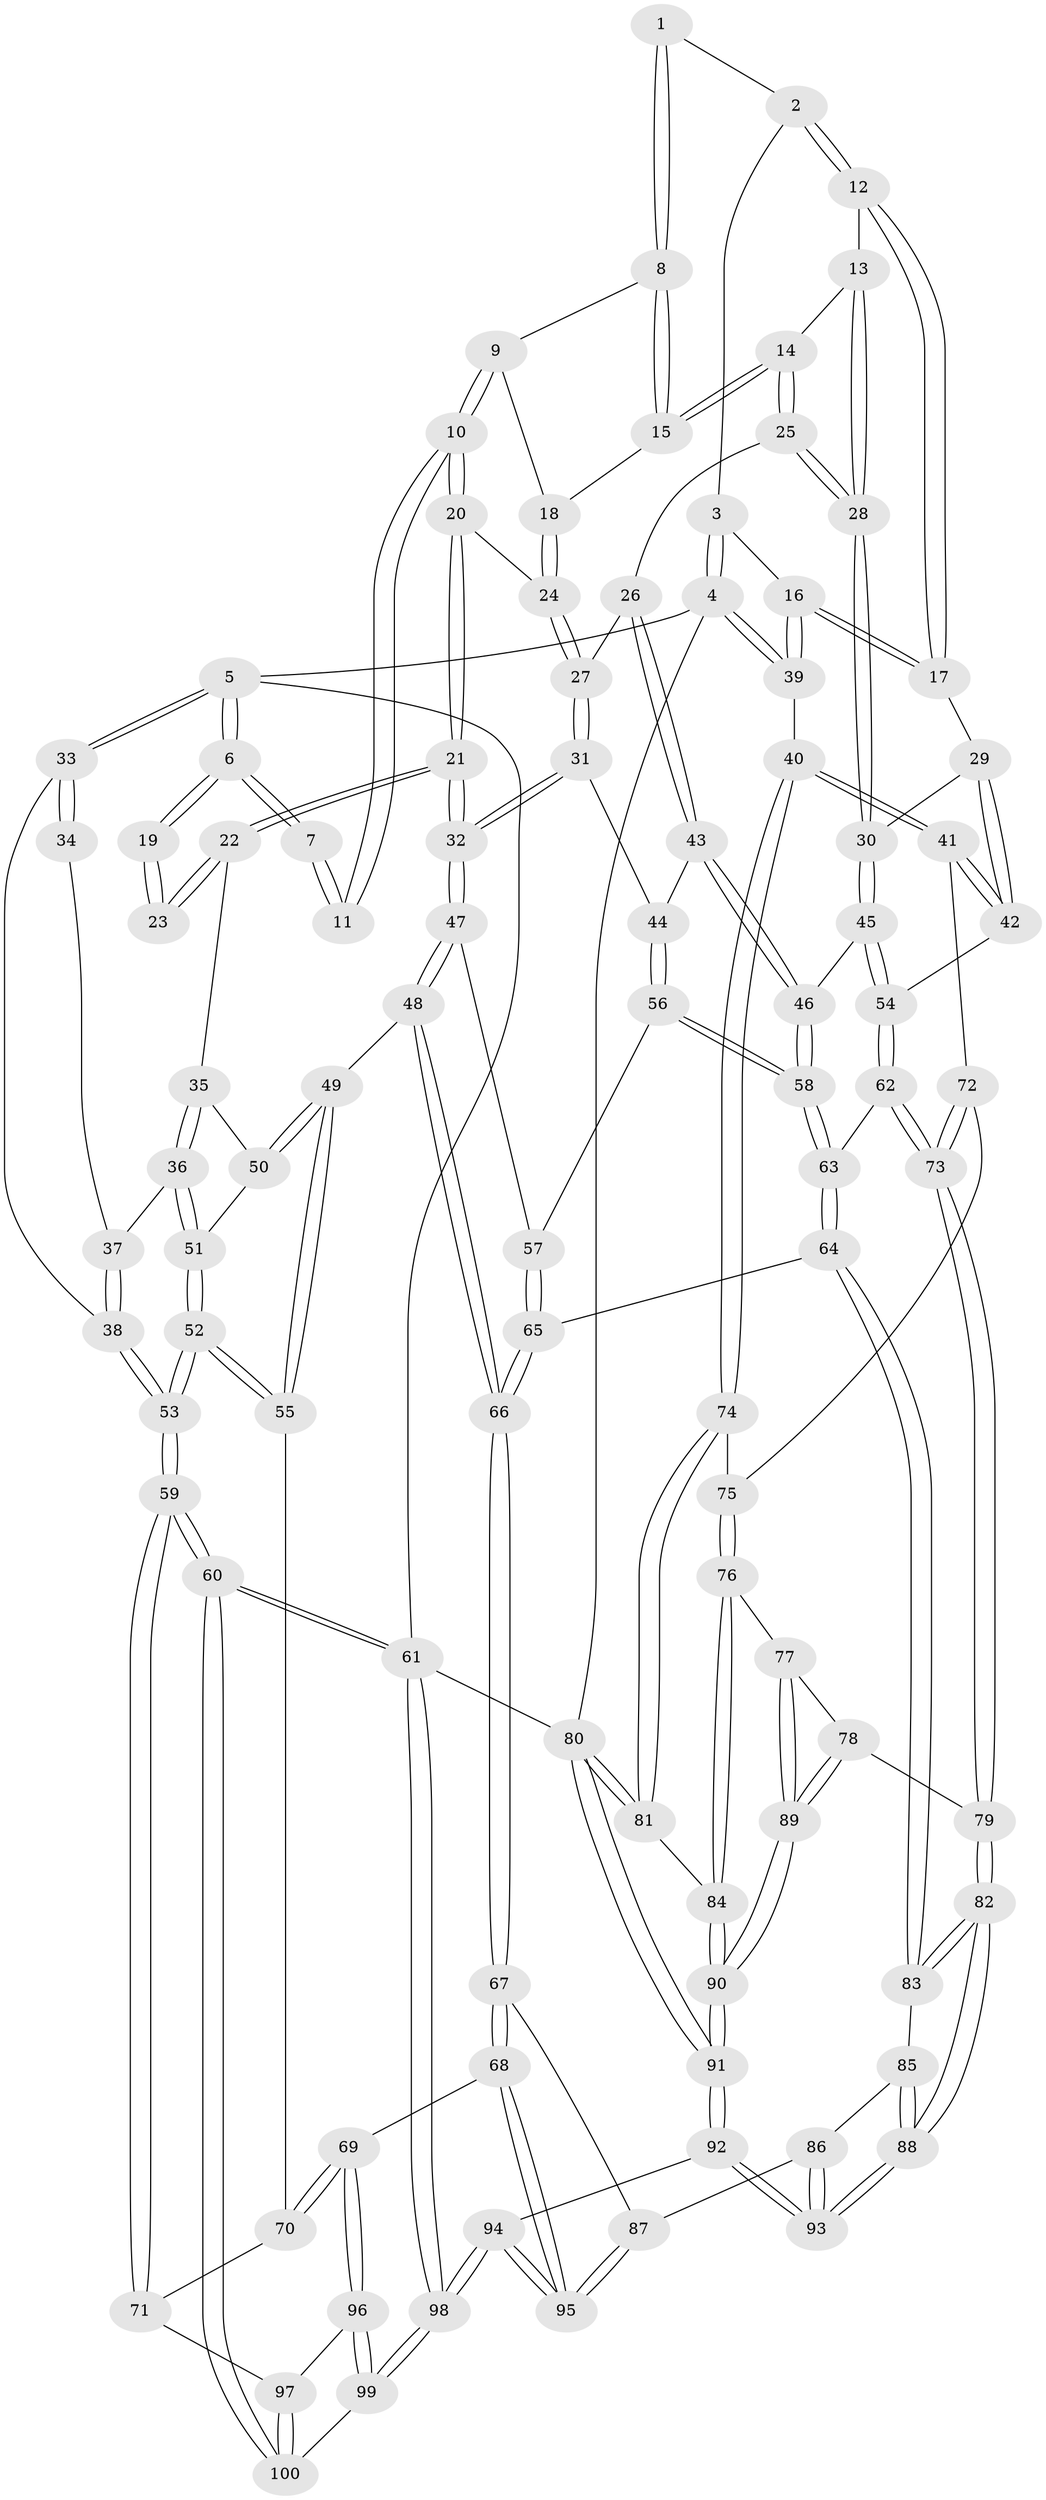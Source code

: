 // coarse degree distribution, {3: 0.1, 4: 0.38571428571428573, 7: 0.014285714285714285, 6: 0.12857142857142856, 5: 0.34285714285714286, 2: 0.02857142857142857}
// Generated by graph-tools (version 1.1) at 2025/24/03/03/25 07:24:37]
// undirected, 100 vertices, 247 edges
graph export_dot {
graph [start="1"]
  node [color=gray90,style=filled];
  1 [pos="+0.5701227283461168+0"];
  2 [pos="+0.7383246024607835+0"];
  3 [pos="+0.9230554485780421+0"];
  4 [pos="+1+0"];
  5 [pos="+0+0"];
  6 [pos="+0+0"];
  7 [pos="+0.33304459930088587+0"];
  8 [pos="+0.5372999637896312+0.020854775655302884"];
  9 [pos="+0.4561229476880804+0.12361852241357477"];
  10 [pos="+0.35832042821365473+0.1508661505628054"];
  11 [pos="+0.3357175455234234+0.11817048718109593"];
  12 [pos="+0.7984717503934426+0.14193366225555606"];
  13 [pos="+0.6162856516717665+0.2066706373266642"];
  14 [pos="+0.5886174223799399+0.2046100636360059"];
  15 [pos="+0.5726611470497961+0.18596522488708508"];
  16 [pos="+0.9922476976051967+0.25387526474514666"];
  17 [pos="+0.8267754322331149+0.18271667051162574"];
  18 [pos="+0.4815479226109623+0.19234267844486802"];
  19 [pos="+0.26092065600915604+0.1370713761161759"];
  20 [pos="+0.36202138609708673+0.22705705536046458"];
  21 [pos="+0.27365445601561866+0.31559680546434665"];
  22 [pos="+0.2272972065897511+0.2943112196090011"];
  23 [pos="+0.1764118943090842+0.24118460458956664"];
  24 [pos="+0.4368964126600855+0.2465667621019241"];
  25 [pos="+0.5447620330893457+0.2844777517445916"];
  26 [pos="+0.5001162734901757+0.3151963012247243"];
  27 [pos="+0.48864557441694767+0.30907863469918806"];
  28 [pos="+0.6748593412217734+0.3561108103693816"];
  29 [pos="+0.7523828260613223+0.3099630255617774"];
  30 [pos="+0.6764736810201378+0.35798926807145887"];
  31 [pos="+0.3147619683709833+0.38546079951863"];
  32 [pos="+0.3021373653027026+0.3853091231300605"];
  33 [pos="+0+0"];
  34 [pos="+0.174894496639515+0.24047490320862333"];
  35 [pos="+0.15992968883781258+0.3584051966029132"];
  36 [pos="+0.08384299889674544+0.38338187980236677"];
  37 [pos="+0.07753414679092652+0.3453884362210877"];
  38 [pos="+0+0"];
  39 [pos="+1+0.33926651446551104"];
  40 [pos="+1+0.40333153992632237"];
  41 [pos="+1+0.42309262189478847"];
  42 [pos="+0.8553666719485993+0.47119881598656516"];
  43 [pos="+0.5168601877828645+0.4067211590218585"];
  44 [pos="+0.4747073973952802+0.43170058879451656"];
  45 [pos="+0.6598801889166211+0.4065155375593589"];
  46 [pos="+0.5722157924840665+0.43242986614644263"];
  47 [pos="+0.2789918307853246+0.47824922489344573"];
  48 [pos="+0.25590451471922177+0.506958864134519"];
  49 [pos="+0.22299784454106536+0.5201138478802855"];
  50 [pos="+0.15391682485098562+0.4114966092660529"];
  51 [pos="+0.06075521873353372+0.42773566573345123"];
  52 [pos="+0+0.5150747897160192"];
  53 [pos="+0+0.5692653347379857"];
  54 [pos="+0.7602247202253885+0.5336322244181971"];
  55 [pos="+0.21584333631332472+0.5245842862951277"];
  56 [pos="+0.4522188162875998+0.49364340376042526"];
  57 [pos="+0.43194156762978464+0.5262582060784244"];
  58 [pos="+0.5695426106284951+0.532643319399705"];
  59 [pos="+0+0.6614572770557414"];
  60 [pos="+0+0.934179414089269"];
  61 [pos="+0+1"];
  62 [pos="+0.7457759385527055+0.5774896690901012"];
  63 [pos="+0.5745906437104962+0.5666256790952561"];
  64 [pos="+0.5220536443315567+0.6225023058166382"];
  65 [pos="+0.46145070615848444+0.6203310074379887"];
  66 [pos="+0.3792610973386118+0.68411145283491"];
  67 [pos="+0.36937459708227594+0.7105105276653634"];
  68 [pos="+0.33035270352464974+0.7538592505974161"];
  69 [pos="+0.24682396470218335+0.7626175652938454"];
  70 [pos="+0.20933244970137843+0.5646298946077647"];
  71 [pos="+0.07023984170877105+0.7420890561580463"];
  72 [pos="+0.8668969289533853+0.6354918033222962"];
  73 [pos="+0.7539294158183326+0.6191070381601691"];
  74 [pos="+1+0.42056068412284964"];
  75 [pos="+0.9035879113694961+0.662345172924843"];
  76 [pos="+0.9476337559060511+0.7530234709211684"];
  77 [pos="+0.8398207944180558+0.7568940101220429"];
  78 [pos="+0.7540115238785903+0.7026010611097266"];
  79 [pos="+0.7392479216039274+0.6897031348773874"];
  80 [pos="+1+1"];
  81 [pos="+1+0.7465538338098481"];
  82 [pos="+0.723584466349563+0.7010999904247842"];
  83 [pos="+0.5544395261739141+0.6718848744673801"];
  84 [pos="+0.9918788702825512+0.7716564131556308"];
  85 [pos="+0.5508953143610181+0.7250883957449316"];
  86 [pos="+0.5360454771577355+0.7658084742177896"];
  87 [pos="+0.49165897345833515+0.77040605792158"];
  88 [pos="+0.6814890449077542+0.7709492600165078"];
  89 [pos="+0.8010289390466324+1"];
  90 [pos="+0.8001093299772231+1"];
  91 [pos="+0.7417801810569529+1"];
  92 [pos="+0.6316069849352183+1"];
  93 [pos="+0.6300948212132325+0.9084241790219032"];
  94 [pos="+0.47990263832584207+1"];
  95 [pos="+0.4337676931827929+0.9638643321059538"];
  96 [pos="+0.19775449650147328+0.7868419871047642"];
  97 [pos="+0.1153940335117084+0.7685850538598642"];
  98 [pos="+0.27497849702642857+1"];
  99 [pos="+0.23161682884188078+1"];
  100 [pos="+0.07579127735155762+0.9322596881030587"];
  1 -- 2;
  1 -- 8;
  1 -- 8;
  2 -- 3;
  2 -- 12;
  2 -- 12;
  3 -- 4;
  3 -- 4;
  3 -- 16;
  4 -- 5;
  4 -- 39;
  4 -- 39;
  4 -- 80;
  5 -- 6;
  5 -- 6;
  5 -- 33;
  5 -- 33;
  5 -- 61;
  6 -- 7;
  6 -- 7;
  6 -- 19;
  6 -- 19;
  7 -- 11;
  7 -- 11;
  8 -- 9;
  8 -- 15;
  8 -- 15;
  9 -- 10;
  9 -- 10;
  9 -- 18;
  10 -- 11;
  10 -- 11;
  10 -- 20;
  10 -- 20;
  12 -- 13;
  12 -- 17;
  12 -- 17;
  13 -- 14;
  13 -- 28;
  13 -- 28;
  14 -- 15;
  14 -- 15;
  14 -- 25;
  14 -- 25;
  15 -- 18;
  16 -- 17;
  16 -- 17;
  16 -- 39;
  16 -- 39;
  17 -- 29;
  18 -- 24;
  18 -- 24;
  19 -- 23;
  19 -- 23;
  20 -- 21;
  20 -- 21;
  20 -- 24;
  21 -- 22;
  21 -- 22;
  21 -- 32;
  21 -- 32;
  22 -- 23;
  22 -- 23;
  22 -- 35;
  24 -- 27;
  24 -- 27;
  25 -- 26;
  25 -- 28;
  25 -- 28;
  26 -- 27;
  26 -- 43;
  26 -- 43;
  27 -- 31;
  27 -- 31;
  28 -- 30;
  28 -- 30;
  29 -- 30;
  29 -- 42;
  29 -- 42;
  30 -- 45;
  30 -- 45;
  31 -- 32;
  31 -- 32;
  31 -- 44;
  32 -- 47;
  32 -- 47;
  33 -- 34;
  33 -- 34;
  33 -- 38;
  34 -- 37;
  35 -- 36;
  35 -- 36;
  35 -- 50;
  36 -- 37;
  36 -- 51;
  36 -- 51;
  37 -- 38;
  37 -- 38;
  38 -- 53;
  38 -- 53;
  39 -- 40;
  40 -- 41;
  40 -- 41;
  40 -- 74;
  40 -- 74;
  41 -- 42;
  41 -- 42;
  41 -- 72;
  42 -- 54;
  43 -- 44;
  43 -- 46;
  43 -- 46;
  44 -- 56;
  44 -- 56;
  45 -- 46;
  45 -- 54;
  45 -- 54;
  46 -- 58;
  46 -- 58;
  47 -- 48;
  47 -- 48;
  47 -- 57;
  48 -- 49;
  48 -- 66;
  48 -- 66;
  49 -- 50;
  49 -- 50;
  49 -- 55;
  49 -- 55;
  50 -- 51;
  51 -- 52;
  51 -- 52;
  52 -- 53;
  52 -- 53;
  52 -- 55;
  52 -- 55;
  53 -- 59;
  53 -- 59;
  54 -- 62;
  54 -- 62;
  55 -- 70;
  56 -- 57;
  56 -- 58;
  56 -- 58;
  57 -- 65;
  57 -- 65;
  58 -- 63;
  58 -- 63;
  59 -- 60;
  59 -- 60;
  59 -- 71;
  59 -- 71;
  60 -- 61;
  60 -- 61;
  60 -- 100;
  60 -- 100;
  61 -- 98;
  61 -- 98;
  61 -- 80;
  62 -- 63;
  62 -- 73;
  62 -- 73;
  63 -- 64;
  63 -- 64;
  64 -- 65;
  64 -- 83;
  64 -- 83;
  65 -- 66;
  65 -- 66;
  66 -- 67;
  66 -- 67;
  67 -- 68;
  67 -- 68;
  67 -- 87;
  68 -- 69;
  68 -- 95;
  68 -- 95;
  69 -- 70;
  69 -- 70;
  69 -- 96;
  69 -- 96;
  70 -- 71;
  71 -- 97;
  72 -- 73;
  72 -- 73;
  72 -- 75;
  73 -- 79;
  73 -- 79;
  74 -- 75;
  74 -- 81;
  74 -- 81;
  75 -- 76;
  75 -- 76;
  76 -- 77;
  76 -- 84;
  76 -- 84;
  77 -- 78;
  77 -- 89;
  77 -- 89;
  78 -- 79;
  78 -- 89;
  78 -- 89;
  79 -- 82;
  79 -- 82;
  80 -- 81;
  80 -- 81;
  80 -- 91;
  80 -- 91;
  81 -- 84;
  82 -- 83;
  82 -- 83;
  82 -- 88;
  82 -- 88;
  83 -- 85;
  84 -- 90;
  84 -- 90;
  85 -- 86;
  85 -- 88;
  85 -- 88;
  86 -- 87;
  86 -- 93;
  86 -- 93;
  87 -- 95;
  87 -- 95;
  88 -- 93;
  88 -- 93;
  89 -- 90;
  89 -- 90;
  90 -- 91;
  90 -- 91;
  91 -- 92;
  91 -- 92;
  92 -- 93;
  92 -- 93;
  92 -- 94;
  94 -- 95;
  94 -- 95;
  94 -- 98;
  94 -- 98;
  96 -- 97;
  96 -- 99;
  96 -- 99;
  97 -- 100;
  97 -- 100;
  98 -- 99;
  98 -- 99;
  99 -- 100;
}
